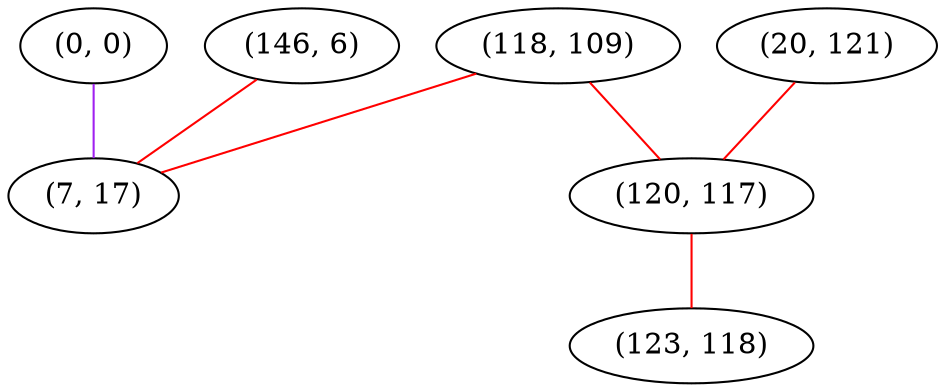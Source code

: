 graph "" {
"(0, 0)";
"(20, 121)";
"(118, 109)";
"(146, 6)";
"(7, 17)";
"(120, 117)";
"(123, 118)";
"(0, 0)" -- "(7, 17)"  [color=purple, key=0, weight=4];
"(20, 121)" -- "(120, 117)"  [color=red, key=0, weight=1];
"(118, 109)" -- "(120, 117)"  [color=red, key=0, weight=1];
"(118, 109)" -- "(7, 17)"  [color=red, key=0, weight=1];
"(146, 6)" -- "(7, 17)"  [color=red, key=0, weight=1];
"(120, 117)" -- "(123, 118)"  [color=red, key=0, weight=1];
}
